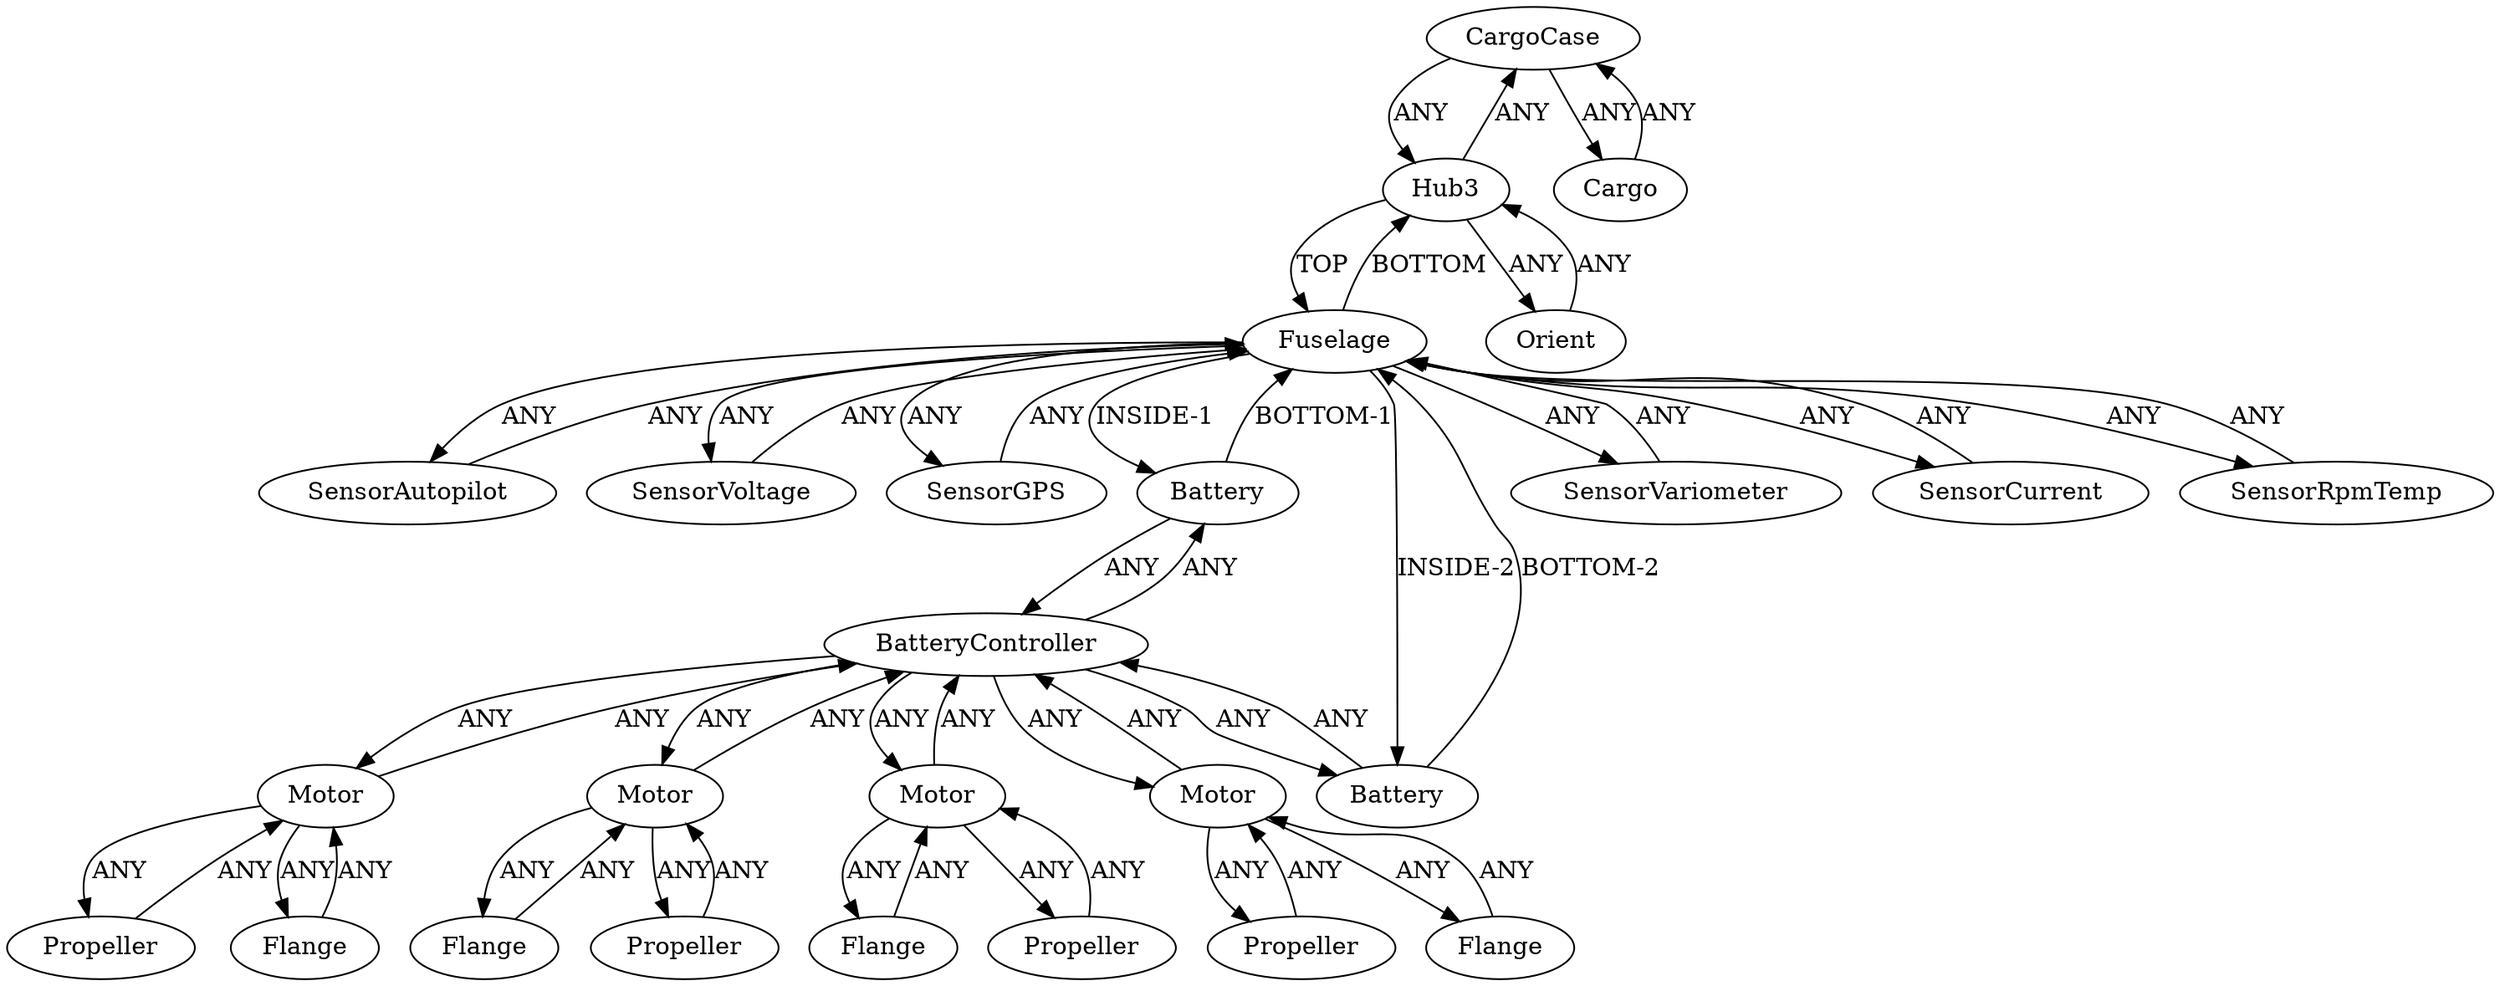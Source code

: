 /* Created by igraph 0.10.2 */
digraph {
  0 [
    instance=CargoCase_instance_1
    label=CargoCase
  ];
  1 [
    instance=Fuselage_instance_1
    label=Fuselage
  ];
  2 [
    instance=Flange_instance_1
    label=Flange
  ];
  3 [
    instance=Motor_instance_1
    label=Motor
  ];
  4 [
    instance=SensorAutopilot_instance_1
    label=SensorAutopilot
  ];
  5 [
    instance=Hub3_instance_4
    label=Hub3
  ];
  6 [
    instance=Propeller_instance_1
    label=Propeller
  ];
  7 [
    instance=Flange_instance_2
    label=Flange
  ];
  8 [
    instance=SensorVoltage_instance_1
    label=SensorVoltage
  ];
  9 [
    instance=Cargo_instance_1
    label=Cargo
  ];
  10 [
    instance=Propeller_instance_2
    label=Propeller
  ];
  11 [
    instance=Motor_instance_2
    label=Motor
  ];
  12 [
    instance=Motor_instance_3
    label=Motor
  ];
  13 [
    instance=Flange_instance_3
    label=Flange
  ];
  14 [
    instance=Propeller_instance_3
    label=Propeller
  ];
  15 [
    instance=Flange_instance_4
    label=Flange
  ];
  16 [
    instance=SensorGPS_instance_1
    label=SensorGPS
  ];
  17 [
    instance=Battery_instance_1
    label=Battery
  ];
  18 [
    instance=SensorVariometer_instance_1
    label=SensorVariometer
  ];
  19 [
    instance=Battery_instance_2
    label=Battery
  ];
  20 [
    instance=Orient
    label=Orient
  ];
  21 [
    instance=SensorCurrent_instance_1
    label=SensorCurrent
  ];
  22 [
    instance=Motor_instance_4
    label=Motor
  ];
  23 [
    instance=Propeller_instance_4
    label=Propeller
  ];
  24 [
    instance=BatteryController_instance_1
    label=BatteryController
  ];
  25 [
    instance=SensorRpmTemp_instance_1
    label=SensorRpmTemp
  ];

  0 -> 5 [
    label=ANY
  ];
  0 -> 9 [
    label=ANY
  ];
  1 -> 4 [
    label=ANY
  ];
  1 -> 5 [
    label=BOTTOM
  ];
  1 -> 8 [
    label=ANY
  ];
  1 -> 16 [
    label=ANY
  ];
  1 -> 17 [
    label="INSIDE-1"
  ];
  1 -> 18 [
    label=ANY
  ];
  1 -> 19 [
    label="INSIDE-2"
  ];
  1 -> 21 [
    label=ANY
  ];
  1 -> 25 [
    label=ANY
  ];
  2 -> 3 [
    label=ANY
  ];
  3 -> 2 [
    label=ANY
  ];
  3 -> 6 [
    label=ANY
  ];
  3 -> 24 [
    label=ANY
  ];
  4 -> 1 [
    label=ANY
  ];
  5 -> 0 [
    label=ANY
  ];
  5 -> 1 [
    label=TOP
  ];
  5 -> 20 [
    label=ANY
  ];
  6 -> 3 [
    label=ANY
  ];
  7 -> 22 [
    label=ANY
  ];
  8 -> 1 [
    label=ANY
  ];
  9 -> 0 [
    label=ANY
  ];
  10 -> 11 [
    label=ANY
  ];
  11 -> 10 [
    label=ANY
  ];
  11 -> 13 [
    label=ANY
  ];
  11 -> 24 [
    label=ANY
  ];
  12 -> 14 [
    label=ANY
  ];
  12 -> 15 [
    label=ANY
  ];
  12 -> 24 [
    label=ANY
  ];
  13 -> 11 [
    label=ANY
  ];
  14 -> 12 [
    label=ANY
  ];
  15 -> 12 [
    label=ANY
  ];
  16 -> 1 [
    label=ANY
  ];
  17 -> 1 [
    label="BOTTOM-1"
  ];
  17 -> 24 [
    label=ANY
  ];
  18 -> 1 [
    label=ANY
  ];
  19 -> 1 [
    label="BOTTOM-2"
  ];
  19 -> 24 [
    label=ANY
  ];
  20 -> 5 [
    label=ANY
  ];
  21 -> 1 [
    label=ANY
  ];
  22 -> 7 [
    label=ANY
  ];
  22 -> 23 [
    label=ANY
  ];
  22 -> 24 [
    label=ANY
  ];
  23 -> 22 [
    label=ANY
  ];
  24 -> 3 [
    label=ANY
  ];
  24 -> 11 [
    label=ANY
  ];
  24 -> 12 [
    label=ANY
  ];
  24 -> 17 [
    label=ANY
  ];
  24 -> 19 [
    label=ANY
  ];
  24 -> 22 [
    label=ANY
  ];
  25 -> 1 [
    label=ANY
  ];
}
